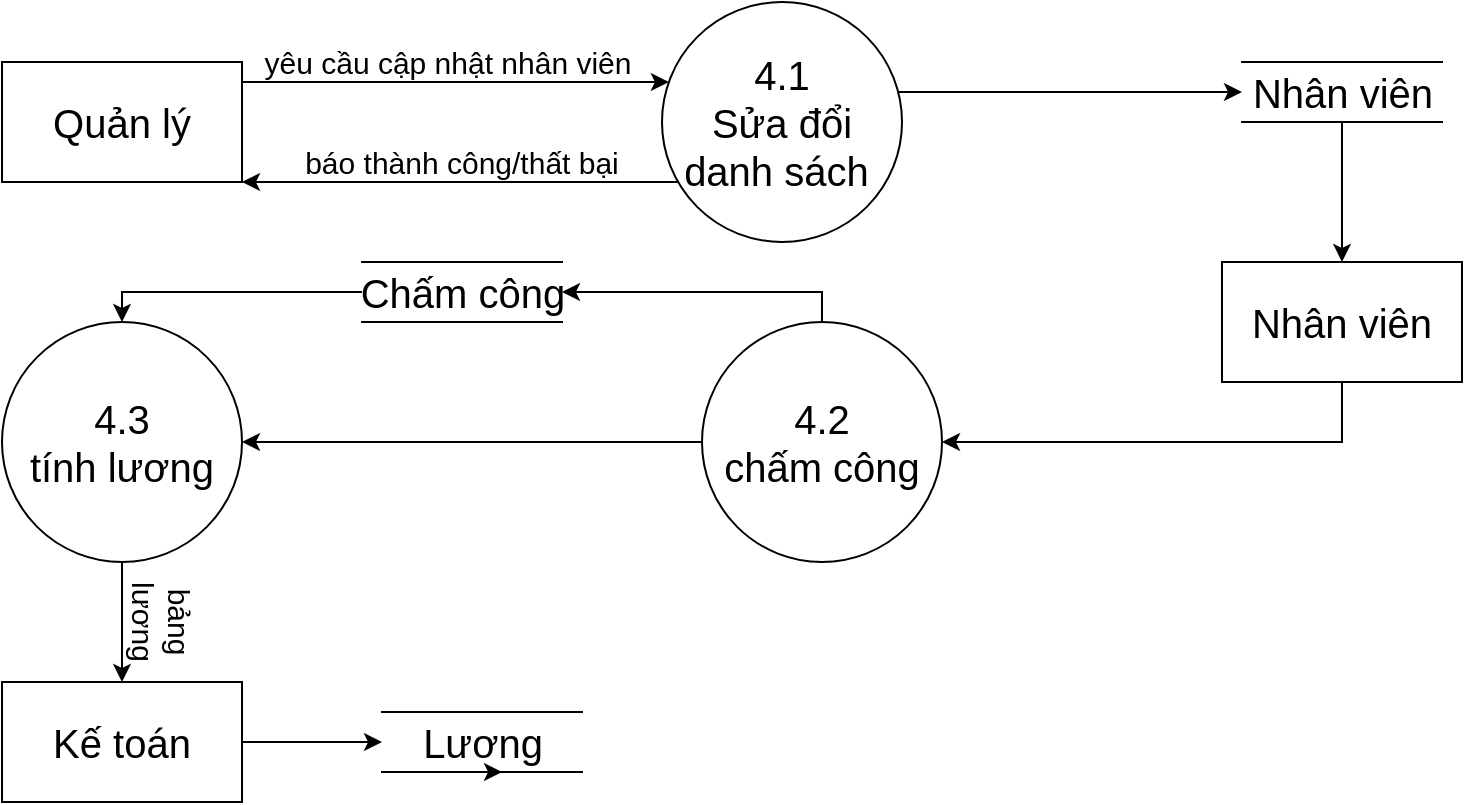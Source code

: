 <mxfile version="13.10.4" type="device"><diagram id="vy8CTf2o6vapXZ976nKa" name="Page-1"><mxGraphModel dx="1278" dy="500" grid="1" gridSize="10" guides="1" tooltips="1" connect="1" arrows="1" fold="1" page="1" pageScale="1" pageWidth="827" pageHeight="1169" math="0" shadow="0"><root><mxCell id="0"/><mxCell id="1" parent="0"/><mxCell id="FOdpMMi4lh2MyZ4XaFSv-10" style="edgeStyle=orthogonalEdgeStyle;rounded=0;orthogonalLoop=1;jettySize=auto;html=1;" parent="1" source="FOdpMMi4lh2MyZ4XaFSv-1" target="FOdpMMi4lh2MyZ4XaFSv-3" edge="1"><mxGeometry relative="1" as="geometry"><Array as="points"><mxPoint x="280" y="210"/><mxPoint x="280" y="210"/></Array></mxGeometry></mxCell><mxCell id="FOdpMMi4lh2MyZ4XaFSv-1" value="&lt;font style=&quot;font-size: 20px&quot;&gt;Quản lý&lt;/font&gt;" style="rounded=0;whiteSpace=wrap;html=1;" parent="1" vertex="1"><mxGeometry x="40" y="200" width="120" height="60" as="geometry"/></mxCell><mxCell id="zXvsLx6VgyWfjLazOQ5o-1" style="edgeStyle=orthogonalEdgeStyle;rounded=0;orthogonalLoop=1;jettySize=auto;html=1;exitX=0.5;exitY=1;exitDx=0;exitDy=0;entryX=0.5;entryY=0;entryDx=0;entryDy=0;" edge="1" parent="1" source="FOdpMMi4lh2MyZ4XaFSv-2" target="FOdpMMi4lh2MyZ4XaFSv-9"><mxGeometry relative="1" as="geometry"/></mxCell><mxCell id="FOdpMMi4lh2MyZ4XaFSv-2" value="&lt;font style=&quot;font-size: 20px&quot;&gt;Nhân viên&lt;/font&gt;" style="html=1;dashed=0;whitespace=wrap;shape=partialRectangle;right=0;left=0;" parent="1" vertex="1"><mxGeometry x="660" y="200" width="100" height="30" as="geometry"/></mxCell><mxCell id="FOdpMMi4lh2MyZ4XaFSv-12" style="edgeStyle=orthogonalEdgeStyle;rounded=0;orthogonalLoop=1;jettySize=auto;html=1;" parent="1" source="FOdpMMi4lh2MyZ4XaFSv-3" target="FOdpMMi4lh2MyZ4XaFSv-1" edge="1"><mxGeometry relative="1" as="geometry"><Array as="points"><mxPoint x="270" y="260"/><mxPoint x="270" y="260"/></Array></mxGeometry></mxCell><mxCell id="FOdpMMi4lh2MyZ4XaFSv-14" style="edgeStyle=orthogonalEdgeStyle;rounded=0;orthogonalLoop=1;jettySize=auto;html=1;" parent="1" source="FOdpMMi4lh2MyZ4XaFSv-3" target="FOdpMMi4lh2MyZ4XaFSv-2" edge="1"><mxGeometry relative="1" as="geometry"><Array as="points"><mxPoint x="530" y="215"/><mxPoint x="530" y="215"/></Array></mxGeometry></mxCell><mxCell id="FOdpMMi4lh2MyZ4XaFSv-3" value="&lt;font style=&quot;font-size: 20px&quot;&gt;4.1&lt;br&gt;Sửa đổi danh sách&amp;nbsp;&lt;br&gt;&lt;/font&gt;" style="ellipse;whiteSpace=wrap;html=1;aspect=fixed;" parent="1" vertex="1"><mxGeometry x="370" y="170" width="120" height="120" as="geometry"/></mxCell><mxCell id="zXvsLx6VgyWfjLazOQ5o-5" style="edgeStyle=orthogonalEdgeStyle;rounded=0;orthogonalLoop=1;jettySize=auto;html=1;exitX=0;exitY=0.5;exitDx=0;exitDy=0;entryX=1;entryY=0.5;entryDx=0;entryDy=0;" edge="1" parent="1" source="FOdpMMi4lh2MyZ4XaFSv-5" target="FOdpMMi4lh2MyZ4XaFSv-6"><mxGeometry relative="1" as="geometry"/></mxCell><mxCell id="zXvsLx6VgyWfjLazOQ5o-10" style="edgeStyle=orthogonalEdgeStyle;rounded=0;orthogonalLoop=1;jettySize=auto;html=1;entryX=1;entryY=0.5;entryDx=0;entryDy=0;" edge="1" parent="1" source="FOdpMMi4lh2MyZ4XaFSv-5" target="zXvsLx6VgyWfjLazOQ5o-7"><mxGeometry relative="1" as="geometry"><Array as="points"><mxPoint x="450" y="315"/></Array></mxGeometry></mxCell><mxCell id="FOdpMMi4lh2MyZ4XaFSv-5" value="&lt;font style=&quot;font-size: 20px&quot;&gt;4.2&lt;br&gt;chấm công&lt;br&gt;&lt;/font&gt;" style="ellipse;whiteSpace=wrap;html=1;aspect=fixed;" parent="1" vertex="1"><mxGeometry x="390" y="330" width="120" height="120" as="geometry"/></mxCell><mxCell id="FOdpMMi4lh2MyZ4XaFSv-35" style="edgeStyle=orthogonalEdgeStyle;rounded=0;orthogonalLoop=1;jettySize=auto;html=1;" parent="1" source="FOdpMMi4lh2MyZ4XaFSv-6" target="FOdpMMi4lh2MyZ4XaFSv-34" edge="1"><mxGeometry relative="1" as="geometry"><Array as="points"><mxPoint x="80" y="430"/></Array></mxGeometry></mxCell><mxCell id="FOdpMMi4lh2MyZ4XaFSv-6" value="&lt;font style=&quot;font-size: 20px&quot;&gt;4.3&lt;br&gt;tính lương&lt;br&gt;&lt;/font&gt;" style="ellipse;whiteSpace=wrap;html=1;aspect=fixed;" parent="1" vertex="1"><mxGeometry x="40" y="330" width="120" height="120" as="geometry"/></mxCell><mxCell id="zXvsLx6VgyWfjLazOQ5o-4" style="edgeStyle=orthogonalEdgeStyle;rounded=0;orthogonalLoop=1;jettySize=auto;html=1;exitX=0.5;exitY=1;exitDx=0;exitDy=0;entryX=1;entryY=0.5;entryDx=0;entryDy=0;" edge="1" parent="1" source="FOdpMMi4lh2MyZ4XaFSv-9" target="FOdpMMi4lh2MyZ4XaFSv-5"><mxGeometry relative="1" as="geometry"/></mxCell><mxCell id="FOdpMMi4lh2MyZ4XaFSv-9" value="&lt;font style=&quot;font-size: 20px&quot;&gt;Nhân viên&lt;/font&gt;" style="rounded=0;whiteSpace=wrap;html=1;" parent="1" vertex="1"><mxGeometry x="650" y="300" width="120" height="60" as="geometry"/></mxCell><mxCell id="FOdpMMi4lh2MyZ4XaFSv-11" value="&lt;span style=&quot;font-size: 15px&quot;&gt;yêu cầu cập nhật nhân viên&lt;/span&gt;" style="text;html=1;strokeColor=none;fillColor=none;align=center;verticalAlign=middle;whiteSpace=wrap;rounded=0;" parent="1" vertex="1"><mxGeometry x="166" y="190" width="194" height="20" as="geometry"/></mxCell><mxCell id="FOdpMMi4lh2MyZ4XaFSv-13" value="&lt;span style=&quot;font-size: 15px&quot;&gt;báo thành công/thất bại&lt;/span&gt;" style="text;html=1;strokeColor=none;fillColor=none;align=center;verticalAlign=middle;whiteSpace=wrap;rounded=0;" parent="1" vertex="1"><mxGeometry x="180" y="240" width="180" height="20" as="geometry"/></mxCell><mxCell id="zXvsLx6VgyWfjLazOQ5o-3" style="edgeStyle=orthogonalEdgeStyle;rounded=0;orthogonalLoop=1;jettySize=auto;html=1;exitX=1;exitY=0.5;exitDx=0;exitDy=0;" edge="1" parent="1" source="FOdpMMi4lh2MyZ4XaFSv-34" target="zXvsLx6VgyWfjLazOQ5o-2"><mxGeometry relative="1" as="geometry"/></mxCell><mxCell id="FOdpMMi4lh2MyZ4XaFSv-34" value="&lt;font style=&quot;font-size: 20px&quot;&gt;Kế toán&lt;/font&gt;" style="rounded=0;whiteSpace=wrap;html=1;" parent="1" vertex="1"><mxGeometry x="40" y="510" width="120" height="60" as="geometry"/></mxCell><mxCell id="FOdpMMi4lh2MyZ4XaFSv-36" value="&lt;span style=&quot;font-size: 15px&quot;&gt;bảng&lt;br&gt;lương&lt;br&gt;&lt;/span&gt;" style="text;html=1;strokeColor=none;fillColor=none;align=center;verticalAlign=middle;whiteSpace=wrap;rounded=0;rotation=90;" parent="1" vertex="1"><mxGeometry x="30" y="470" width="180" height="20" as="geometry"/></mxCell><mxCell id="zXvsLx6VgyWfjLazOQ5o-2" value="&lt;font style=&quot;font-size: 20px&quot;&gt;Lương&lt;/font&gt;" style="html=1;dashed=0;whitespace=wrap;shape=partialRectangle;right=0;left=0;" vertex="1" parent="1"><mxGeometry x="230" y="525" width="100" height="30" as="geometry"/></mxCell><mxCell id="zXvsLx6VgyWfjLazOQ5o-6" style="edgeStyle=orthogonalEdgeStyle;rounded=0;orthogonalLoop=1;jettySize=auto;html=1;exitX=0.5;exitY=1;exitDx=0;exitDy=0;entryX=0.6;entryY=1;entryDx=0;entryDy=0;entryPerimeter=0;" edge="1" parent="1" source="zXvsLx6VgyWfjLazOQ5o-2" target="zXvsLx6VgyWfjLazOQ5o-2"><mxGeometry relative="1" as="geometry"/></mxCell><mxCell id="zXvsLx6VgyWfjLazOQ5o-8" style="edgeStyle=orthogonalEdgeStyle;rounded=0;orthogonalLoop=1;jettySize=auto;html=1;exitX=0;exitY=0.5;exitDx=0;exitDy=0;entryX=0.5;entryY=0;entryDx=0;entryDy=0;" edge="1" parent="1" source="zXvsLx6VgyWfjLazOQ5o-7" target="FOdpMMi4lh2MyZ4XaFSv-6"><mxGeometry relative="1" as="geometry"><Array as="points"><mxPoint x="100" y="315"/></Array></mxGeometry></mxCell><mxCell id="zXvsLx6VgyWfjLazOQ5o-7" value="&lt;font style=&quot;font-size: 20px&quot;&gt;Chấm công&lt;/font&gt;" style="html=1;dashed=0;whitespace=wrap;shape=partialRectangle;right=0;left=0;" vertex="1" parent="1"><mxGeometry x="220" y="300" width="100" height="30" as="geometry"/></mxCell></root></mxGraphModel></diagram></mxfile>